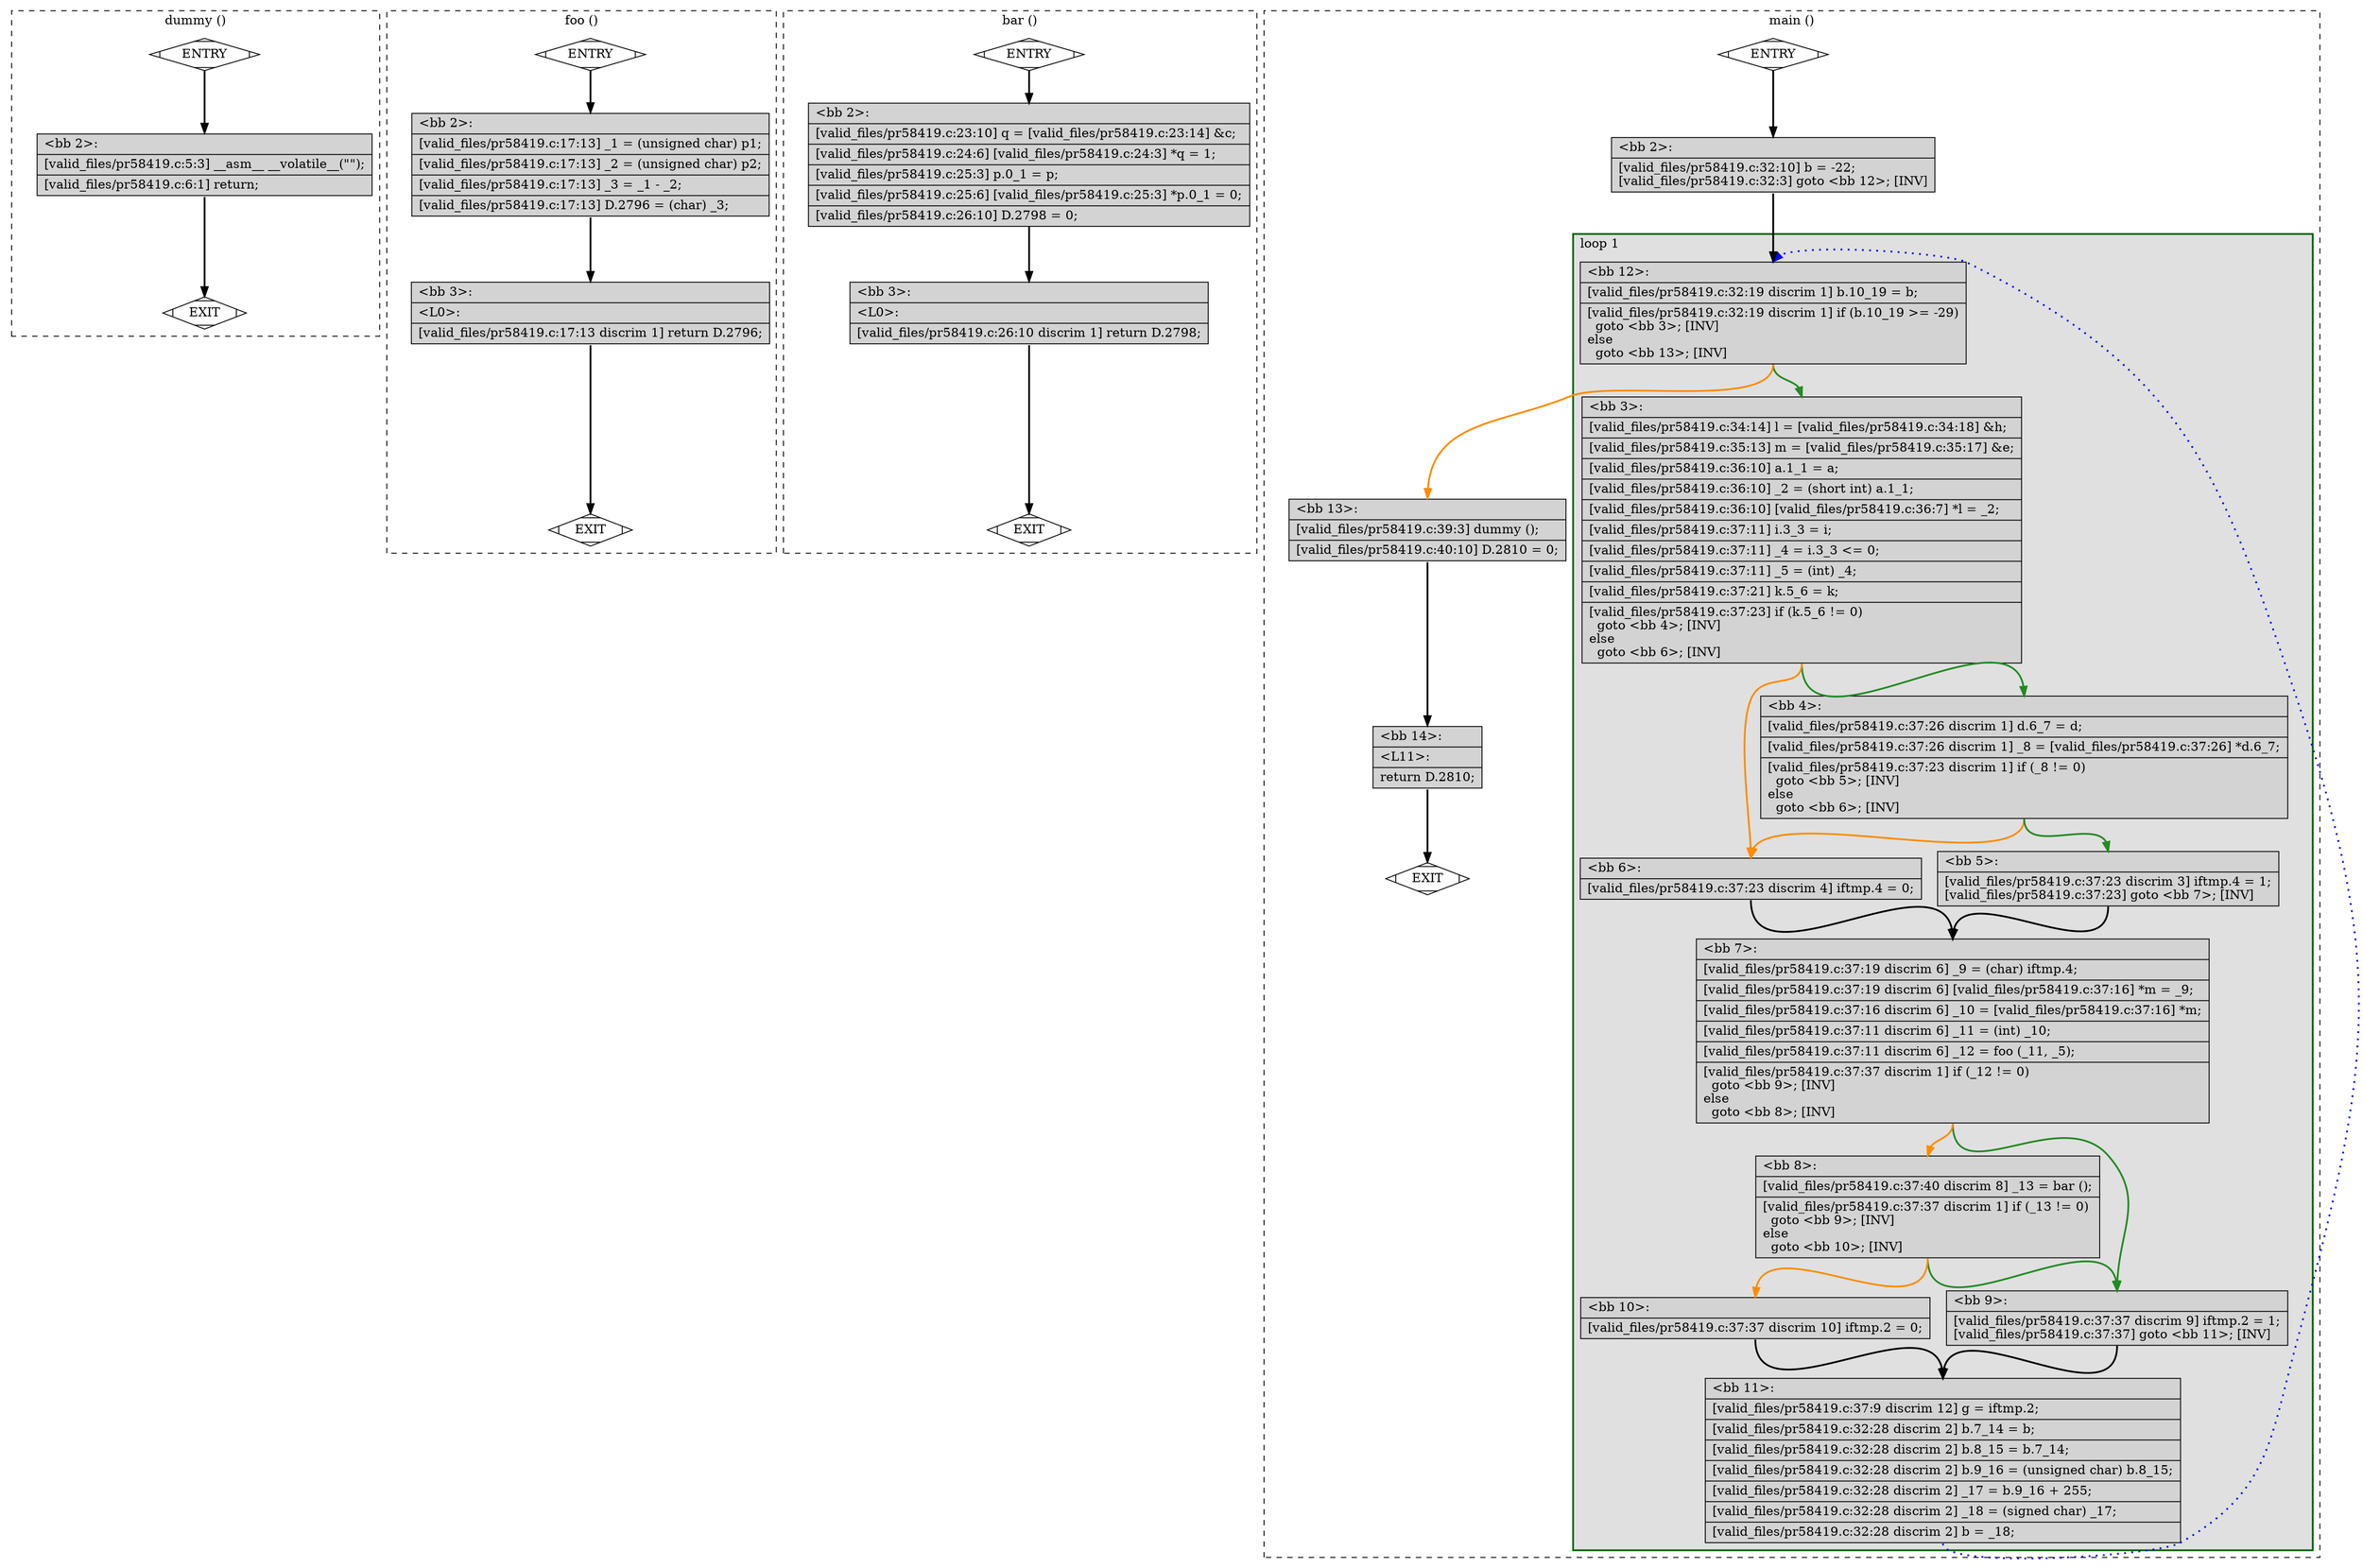 digraph "a-pr58419.c.015t.cfg" {
overlap=false;
subgraph "cluster_dummy" {
	style="dashed";
	color="black";
	label="dummy ()";
	fn_0_basic_block_0 [shape=Mdiamond,style=filled,fillcolor=white,label="ENTRY"];

	fn_0_basic_block_1 [shape=Mdiamond,style=filled,fillcolor=white,label="EXIT"];

	fn_0_basic_block_2 [shape=record,style=filled,fillcolor=lightgrey,label="{\<bb\ 2\>:\l\
|[valid_files/pr58419.c:5:3]\ __asm__\ __volatile__(\"\");\l\
|[valid_files/pr58419.c:6:1]\ return;\l\
}"];

	fn_0_basic_block_0:s -> fn_0_basic_block_2:n [style="solid,bold",color=black,weight=100,constraint=true];
	fn_0_basic_block_2:s -> fn_0_basic_block_1:n [style="solid,bold",color=black,weight=10,constraint=true];
	fn_0_basic_block_0:s -> fn_0_basic_block_1:n [style="invis",constraint=true];
}
subgraph "cluster_foo" {
	style="dashed";
	color="black";
	label="foo ()";
	fn_1_basic_block_0 [shape=Mdiamond,style=filled,fillcolor=white,label="ENTRY"];

	fn_1_basic_block_1 [shape=Mdiamond,style=filled,fillcolor=white,label="EXIT"];

	fn_1_basic_block_2 [shape=record,style=filled,fillcolor=lightgrey,label="{\<bb\ 2\>:\l\
|[valid_files/pr58419.c:17:13]\ _1\ =\ (unsigned\ char)\ p1;\l\
|[valid_files/pr58419.c:17:13]\ _2\ =\ (unsigned\ char)\ p2;\l\
|[valid_files/pr58419.c:17:13]\ _3\ =\ _1\ -\ _2;\l\
|[valid_files/pr58419.c:17:13]\ D.2796\ =\ (char)\ _3;\l\
}"];

	fn_1_basic_block_3 [shape=record,style=filled,fillcolor=lightgrey,label="{\<bb\ 3\>:\l\
|\<L0\>:\l\
|[valid_files/pr58419.c:17:13\ discrim\ 1]\ return\ D.2796;\l\
}"];

	fn_1_basic_block_0:s -> fn_1_basic_block_2:n [style="solid,bold",color=black,weight=100,constraint=true];
	fn_1_basic_block_2:s -> fn_1_basic_block_3:n [style="solid,bold",color=black,weight=100,constraint=true];
	fn_1_basic_block_3:s -> fn_1_basic_block_1:n [style="solid,bold",color=black,weight=10,constraint=true];
	fn_1_basic_block_0:s -> fn_1_basic_block_1:n [style="invis",constraint=true];
}
subgraph "cluster_bar" {
	style="dashed";
	color="black";
	label="bar ()";
	fn_2_basic_block_0 [shape=Mdiamond,style=filled,fillcolor=white,label="ENTRY"];

	fn_2_basic_block_1 [shape=Mdiamond,style=filled,fillcolor=white,label="EXIT"];

	fn_2_basic_block_2 [shape=record,style=filled,fillcolor=lightgrey,label="{\<bb\ 2\>:\l\
|[valid_files/pr58419.c:23:10]\ q\ =\ [valid_files/pr58419.c:23:14]\ &c;\l\
|[valid_files/pr58419.c:24:6]\ [valid_files/pr58419.c:24:3]\ *q\ =\ 1;\l\
|[valid_files/pr58419.c:25:3]\ p.0_1\ =\ p;\l\
|[valid_files/pr58419.c:25:6]\ [valid_files/pr58419.c:25:3]\ *p.0_1\ =\ 0;\l\
|[valid_files/pr58419.c:26:10]\ D.2798\ =\ 0;\l\
}"];

	fn_2_basic_block_3 [shape=record,style=filled,fillcolor=lightgrey,label="{\<bb\ 3\>:\l\
|\<L0\>:\l\
|[valid_files/pr58419.c:26:10\ discrim\ 1]\ return\ D.2798;\l\
}"];

	fn_2_basic_block_0:s -> fn_2_basic_block_2:n [style="solid,bold",color=black,weight=100,constraint=true];
	fn_2_basic_block_2:s -> fn_2_basic_block_3:n [style="solid,bold",color=black,weight=100,constraint=true];
	fn_2_basic_block_3:s -> fn_2_basic_block_1:n [style="solid,bold",color=black,weight=10,constraint=true];
	fn_2_basic_block_0:s -> fn_2_basic_block_1:n [style="invis",constraint=true];
}
subgraph "cluster_main" {
	style="dashed";
	color="black";
	label="main ()";
	subgraph cluster_3_1 {
	style="filled";
	color="darkgreen";
	fillcolor="grey88";
	label="loop 1";
	labeljust=l;
	penwidth=2;
	fn_3_basic_block_12 [shape=record,style=filled,fillcolor=lightgrey,label="{\<bb\ 12\>:\l\
|[valid_files/pr58419.c:32:19\ discrim\ 1]\ b.10_19\ =\ b;\l\
|[valid_files/pr58419.c:32:19\ discrim\ 1]\ if\ (b.10_19\ \>=\ -29)\l\
\ \ goto\ \<bb\ 3\>;\ [INV]\l\
else\l\
\ \ goto\ \<bb\ 13\>;\ [INV]\l\
}"];

	fn_3_basic_block_3 [shape=record,style=filled,fillcolor=lightgrey,label="{\<bb\ 3\>:\l\
|[valid_files/pr58419.c:34:14]\ l\ =\ [valid_files/pr58419.c:34:18]\ &h;\l\
|[valid_files/pr58419.c:35:13]\ m\ =\ [valid_files/pr58419.c:35:17]\ &e;\l\
|[valid_files/pr58419.c:36:10]\ a.1_1\ =\ a;\l\
|[valid_files/pr58419.c:36:10]\ _2\ =\ (short\ int)\ a.1_1;\l\
|[valid_files/pr58419.c:36:10]\ [valid_files/pr58419.c:36:7]\ *l\ =\ _2;\l\
|[valid_files/pr58419.c:37:11]\ i.3_3\ =\ i;\l\
|[valid_files/pr58419.c:37:11]\ _4\ =\ i.3_3\ \<=\ 0;\l\
|[valid_files/pr58419.c:37:11]\ _5\ =\ (int)\ _4;\l\
|[valid_files/pr58419.c:37:21]\ k.5_6\ =\ k;\l\
|[valid_files/pr58419.c:37:23]\ if\ (k.5_6\ !=\ 0)\l\
\ \ goto\ \<bb\ 4\>;\ [INV]\l\
else\l\
\ \ goto\ \<bb\ 6\>;\ [INV]\l\
}"];

	fn_3_basic_block_4 [shape=record,style=filled,fillcolor=lightgrey,label="{\<bb\ 4\>:\l\
|[valid_files/pr58419.c:37:26\ discrim\ 1]\ d.6_7\ =\ d;\l\
|[valid_files/pr58419.c:37:26\ discrim\ 1]\ _8\ =\ [valid_files/pr58419.c:37:26]\ *d.6_7;\l\
|[valid_files/pr58419.c:37:23\ discrim\ 1]\ if\ (_8\ !=\ 0)\l\
\ \ goto\ \<bb\ 5\>;\ [INV]\l\
else\l\
\ \ goto\ \<bb\ 6\>;\ [INV]\l\
}"];

	fn_3_basic_block_6 [shape=record,style=filled,fillcolor=lightgrey,label="{\<bb\ 6\>:\l\
|[valid_files/pr58419.c:37:23\ discrim\ 4]\ iftmp.4\ =\ 0;\l\
}"];

	fn_3_basic_block_5 [shape=record,style=filled,fillcolor=lightgrey,label="{\<bb\ 5\>:\l\
|[valid_files/pr58419.c:37:23\ discrim\ 3]\ iftmp.4\ =\ 1;\l\
[valid_files/pr58419.c:37:23]\ goto\ \<bb\ 7\>;\ [INV]\l\
}"];

	fn_3_basic_block_7 [shape=record,style=filled,fillcolor=lightgrey,label="{\<bb\ 7\>:\l\
|[valid_files/pr58419.c:37:19\ discrim\ 6]\ _9\ =\ (char)\ iftmp.4;\l\
|[valid_files/pr58419.c:37:19\ discrim\ 6]\ [valid_files/pr58419.c:37:16]\ *m\ =\ _9;\l\
|[valid_files/pr58419.c:37:16\ discrim\ 6]\ _10\ =\ [valid_files/pr58419.c:37:16]\ *m;\l\
|[valid_files/pr58419.c:37:11\ discrim\ 6]\ _11\ =\ (int)\ _10;\l\
|[valid_files/pr58419.c:37:11\ discrim\ 6]\ _12\ =\ foo\ (_11,\ _5);\l\
|[valid_files/pr58419.c:37:37\ discrim\ 1]\ if\ (_12\ !=\ 0)\l\
\ \ goto\ \<bb\ 9\>;\ [INV]\l\
else\l\
\ \ goto\ \<bb\ 8\>;\ [INV]\l\
}"];

	fn_3_basic_block_9 [shape=record,style=filled,fillcolor=lightgrey,label="{\<bb\ 9\>:\l\
|[valid_files/pr58419.c:37:37\ discrim\ 9]\ iftmp.2\ =\ 1;\l\
[valid_files/pr58419.c:37:37]\ goto\ \<bb\ 11\>;\ [INV]\l\
}"];

	fn_3_basic_block_8 [shape=record,style=filled,fillcolor=lightgrey,label="{\<bb\ 8\>:\l\
|[valid_files/pr58419.c:37:40\ discrim\ 8]\ _13\ =\ bar\ ();\l\
|[valid_files/pr58419.c:37:37\ discrim\ 1]\ if\ (_13\ !=\ 0)\l\
\ \ goto\ \<bb\ 9\>;\ [INV]\l\
else\l\
\ \ goto\ \<bb\ 10\>;\ [INV]\l\
}"];

	fn_3_basic_block_11 [shape=record,style=filled,fillcolor=lightgrey,label="{\<bb\ 11\>:\l\
|[valid_files/pr58419.c:37:9\ discrim\ 12]\ g\ =\ iftmp.2;\l\
|[valid_files/pr58419.c:32:28\ discrim\ 2]\ b.7_14\ =\ b;\l\
|[valid_files/pr58419.c:32:28\ discrim\ 2]\ b.8_15\ =\ b.7_14;\l\
|[valid_files/pr58419.c:32:28\ discrim\ 2]\ b.9_16\ =\ (unsigned\ char)\ b.8_15;\l\
|[valid_files/pr58419.c:32:28\ discrim\ 2]\ _17\ =\ b.9_16\ +\ 255;\l\
|[valid_files/pr58419.c:32:28\ discrim\ 2]\ _18\ =\ (signed\ char)\ _17;\l\
|[valid_files/pr58419.c:32:28\ discrim\ 2]\ b\ =\ _18;\l\
}"];

	fn_3_basic_block_10 [shape=record,style=filled,fillcolor=lightgrey,label="{\<bb\ 10\>:\l\
|[valid_files/pr58419.c:37:37\ discrim\ 10]\ iftmp.2\ =\ 0;\l\
}"];

	}
	fn_3_basic_block_0 [shape=Mdiamond,style=filled,fillcolor=white,label="ENTRY"];

	fn_3_basic_block_1 [shape=Mdiamond,style=filled,fillcolor=white,label="EXIT"];

	fn_3_basic_block_2 [shape=record,style=filled,fillcolor=lightgrey,label="{\<bb\ 2\>:\l\
|[valid_files/pr58419.c:32:10]\ b\ =\ -22;\l\
[valid_files/pr58419.c:32:3]\ goto\ \<bb\ 12\>;\ [INV]\l\
}"];

	fn_3_basic_block_13 [shape=record,style=filled,fillcolor=lightgrey,label="{\<bb\ 13\>:\l\
|[valid_files/pr58419.c:39:3]\ dummy\ ();\l\
|[valid_files/pr58419.c:40:10]\ D.2810\ =\ 0;\l\
}"];

	fn_3_basic_block_14 [shape=record,style=filled,fillcolor=lightgrey,label="{\<bb\ 14\>:\l\
|\<L11\>:\l\
|return\ D.2810;\l\
}"];

	fn_3_basic_block_0:s -> fn_3_basic_block_2:n [style="solid,bold",color=black,weight=100,constraint=true];
	fn_3_basic_block_2:s -> fn_3_basic_block_12:n [style="solid,bold",color=black,weight=100,constraint=true];
	fn_3_basic_block_3:s -> fn_3_basic_block_4:n [style="solid,bold",color=forestgreen,weight=10,constraint=true];
	fn_3_basic_block_3:s -> fn_3_basic_block_6:n [style="solid,bold",color=darkorange,weight=10,constraint=true];
	fn_3_basic_block_4:s -> fn_3_basic_block_5:n [style="solid,bold",color=forestgreen,weight=10,constraint=true];
	fn_3_basic_block_4:s -> fn_3_basic_block_6:n [style="solid,bold",color=darkorange,weight=10,constraint=true];
	fn_3_basic_block_5:s -> fn_3_basic_block_7:n [style="solid,bold",color=black,weight=100,constraint=true];
	fn_3_basic_block_6:s -> fn_3_basic_block_7:n [style="solid,bold",color=black,weight=100,constraint=true];
	fn_3_basic_block_7:s -> fn_3_basic_block_9:n [style="solid,bold",color=forestgreen,weight=10,constraint=true];
	fn_3_basic_block_7:s -> fn_3_basic_block_8:n [style="solid,bold",color=darkorange,weight=10,constraint=true];
	fn_3_basic_block_8:s -> fn_3_basic_block_9:n [style="solid,bold",color=forestgreen,weight=10,constraint=true];
	fn_3_basic_block_8:s -> fn_3_basic_block_10:n [style="solid,bold",color=darkorange,weight=10,constraint=true];
	fn_3_basic_block_9:s -> fn_3_basic_block_11:n [style="solid,bold",color=black,weight=100,constraint=true];
	fn_3_basic_block_10:s -> fn_3_basic_block_11:n [style="solid,bold",color=black,weight=100,constraint=true];
	fn_3_basic_block_11:s -> fn_3_basic_block_12:n [style="dotted,bold",color=blue,weight=10,constraint=false];
	fn_3_basic_block_12:s -> fn_3_basic_block_3:n [style="solid,bold",color=forestgreen,weight=10,constraint=true];
	fn_3_basic_block_12:s -> fn_3_basic_block_13:n [style="solid,bold",color=darkorange,weight=10,constraint=true];
	fn_3_basic_block_13:s -> fn_3_basic_block_14:n [style="solid,bold",color=black,weight=100,constraint=true];
	fn_3_basic_block_14:s -> fn_3_basic_block_1:n [style="solid,bold",color=black,weight=10,constraint=true];
	fn_3_basic_block_0:s -> fn_3_basic_block_1:n [style="invis",constraint=true];
}
}
